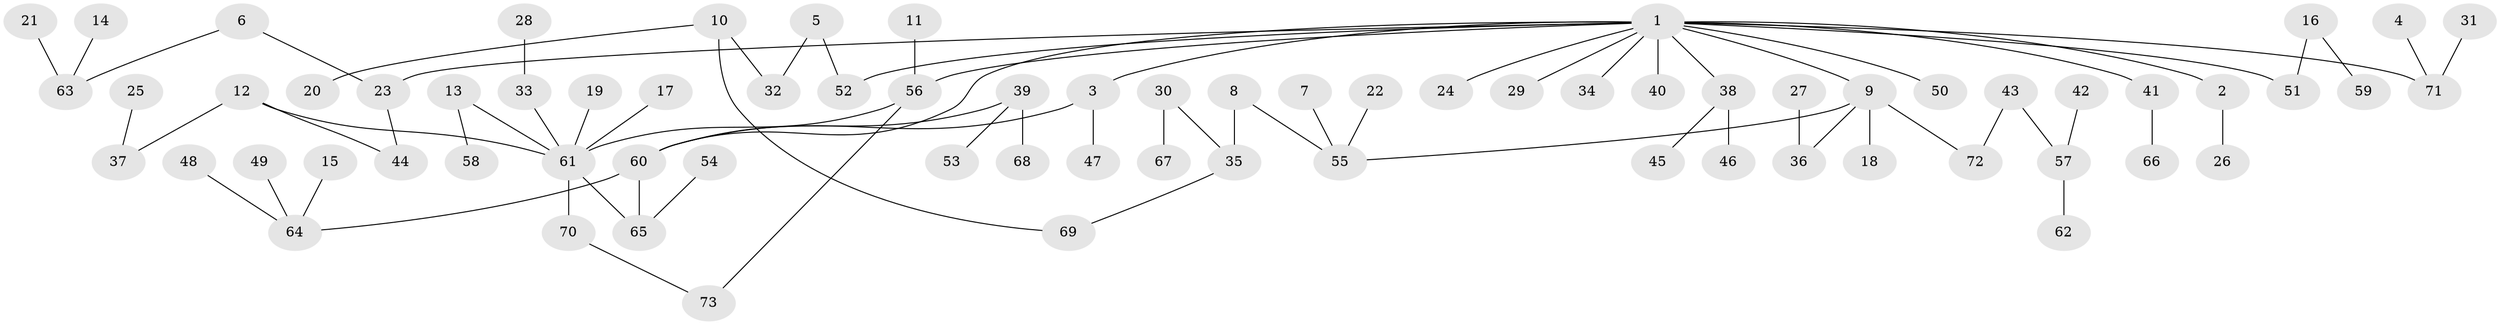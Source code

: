 // original degree distribution, {6: 0.020689655172413793, 10: 0.006896551724137931, 3: 0.15862068965517243, 5: 0.041379310344827586, 2: 0.27586206896551724, 4: 0.04827586206896552, 1: 0.4482758620689655}
// Generated by graph-tools (version 1.1) at 2025/25/03/09/25 03:25:25]
// undirected, 73 vertices, 77 edges
graph export_dot {
graph [start="1"]
  node [color=gray90,style=filled];
  1;
  2;
  3;
  4;
  5;
  6;
  7;
  8;
  9;
  10;
  11;
  12;
  13;
  14;
  15;
  16;
  17;
  18;
  19;
  20;
  21;
  22;
  23;
  24;
  25;
  26;
  27;
  28;
  29;
  30;
  31;
  32;
  33;
  34;
  35;
  36;
  37;
  38;
  39;
  40;
  41;
  42;
  43;
  44;
  45;
  46;
  47;
  48;
  49;
  50;
  51;
  52;
  53;
  54;
  55;
  56;
  57;
  58;
  59;
  60;
  61;
  62;
  63;
  64;
  65;
  66;
  67;
  68;
  69;
  70;
  71;
  72;
  73;
  1 -- 2 [weight=1.0];
  1 -- 3 [weight=1.0];
  1 -- 9 [weight=1.0];
  1 -- 23 [weight=1.0];
  1 -- 24 [weight=1.0];
  1 -- 29 [weight=1.0];
  1 -- 34 [weight=1.0];
  1 -- 38 [weight=1.0];
  1 -- 40 [weight=1.0];
  1 -- 41 [weight=1.0];
  1 -- 50 [weight=1.0];
  1 -- 51 [weight=1.0];
  1 -- 52 [weight=1.0];
  1 -- 56 [weight=1.0];
  1 -- 60 [weight=1.0];
  1 -- 71 [weight=2.0];
  2 -- 26 [weight=1.0];
  3 -- 47 [weight=1.0];
  3 -- 60 [weight=1.0];
  4 -- 71 [weight=1.0];
  5 -- 32 [weight=1.0];
  5 -- 52 [weight=1.0];
  6 -- 23 [weight=1.0];
  6 -- 63 [weight=1.0];
  7 -- 55 [weight=1.0];
  8 -- 35 [weight=1.0];
  8 -- 55 [weight=1.0];
  9 -- 18 [weight=1.0];
  9 -- 36 [weight=1.0];
  9 -- 55 [weight=1.0];
  9 -- 72 [weight=1.0];
  10 -- 20 [weight=1.0];
  10 -- 32 [weight=1.0];
  10 -- 69 [weight=1.0];
  11 -- 56 [weight=1.0];
  12 -- 37 [weight=1.0];
  12 -- 44 [weight=1.0];
  12 -- 61 [weight=1.0];
  13 -- 58 [weight=1.0];
  13 -- 61 [weight=1.0];
  14 -- 63 [weight=1.0];
  15 -- 64 [weight=1.0];
  16 -- 51 [weight=1.0];
  16 -- 59 [weight=1.0];
  17 -- 61 [weight=1.0];
  19 -- 61 [weight=1.0];
  21 -- 63 [weight=1.0];
  22 -- 55 [weight=1.0];
  23 -- 44 [weight=1.0];
  25 -- 37 [weight=1.0];
  27 -- 36 [weight=1.0];
  28 -- 33 [weight=1.0];
  30 -- 35 [weight=1.0];
  30 -- 67 [weight=1.0];
  31 -- 71 [weight=1.0];
  33 -- 61 [weight=1.0];
  35 -- 69 [weight=1.0];
  38 -- 45 [weight=1.0];
  38 -- 46 [weight=1.0];
  39 -- 53 [weight=1.0];
  39 -- 60 [weight=1.0];
  39 -- 68 [weight=1.0];
  41 -- 66 [weight=1.0];
  42 -- 57 [weight=1.0];
  43 -- 57 [weight=1.0];
  43 -- 72 [weight=1.0];
  48 -- 64 [weight=1.0];
  49 -- 64 [weight=1.0];
  54 -- 65 [weight=1.0];
  56 -- 61 [weight=1.0];
  56 -- 73 [weight=1.0];
  57 -- 62 [weight=1.0];
  60 -- 64 [weight=1.0];
  60 -- 65 [weight=1.0];
  61 -- 65 [weight=1.0];
  61 -- 70 [weight=1.0];
  70 -- 73 [weight=1.0];
}
